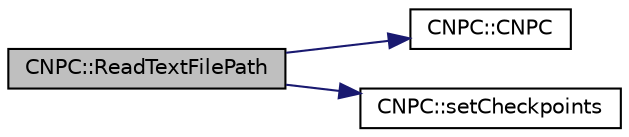 digraph "CNPC::ReadTextFilePath"
{
  bgcolor="transparent";
  edge [fontname="Helvetica",fontsize="10",labelfontname="Helvetica",labelfontsize="10"];
  node [fontname="Helvetica",fontsize="10",shape=record];
  rankdir="LR";
  Node1 [label="CNPC::ReadTextFilePath",height=0.2,width=0.4,color="black", fillcolor="grey75", style="filled", fontcolor="black"];
  Node1 -> Node2 [color="midnightblue",fontsize="10",style="solid",fontname="Helvetica"];
  Node2 [label="CNPC::CNPC",height=0.2,width=0.4,color="black",URL="$classCNPC.html#ae1da3972c31ba69773452b71104db4f4"];
  Node1 -> Node3 [color="midnightblue",fontsize="10",style="solid",fontname="Helvetica"];
  Node3 [label="CNPC::setCheckpoints",height=0.2,width=0.4,color="black",URL="$classCNPC.html#abab78f9367c0ad00421f45bcaa2f3bfe"];
}
